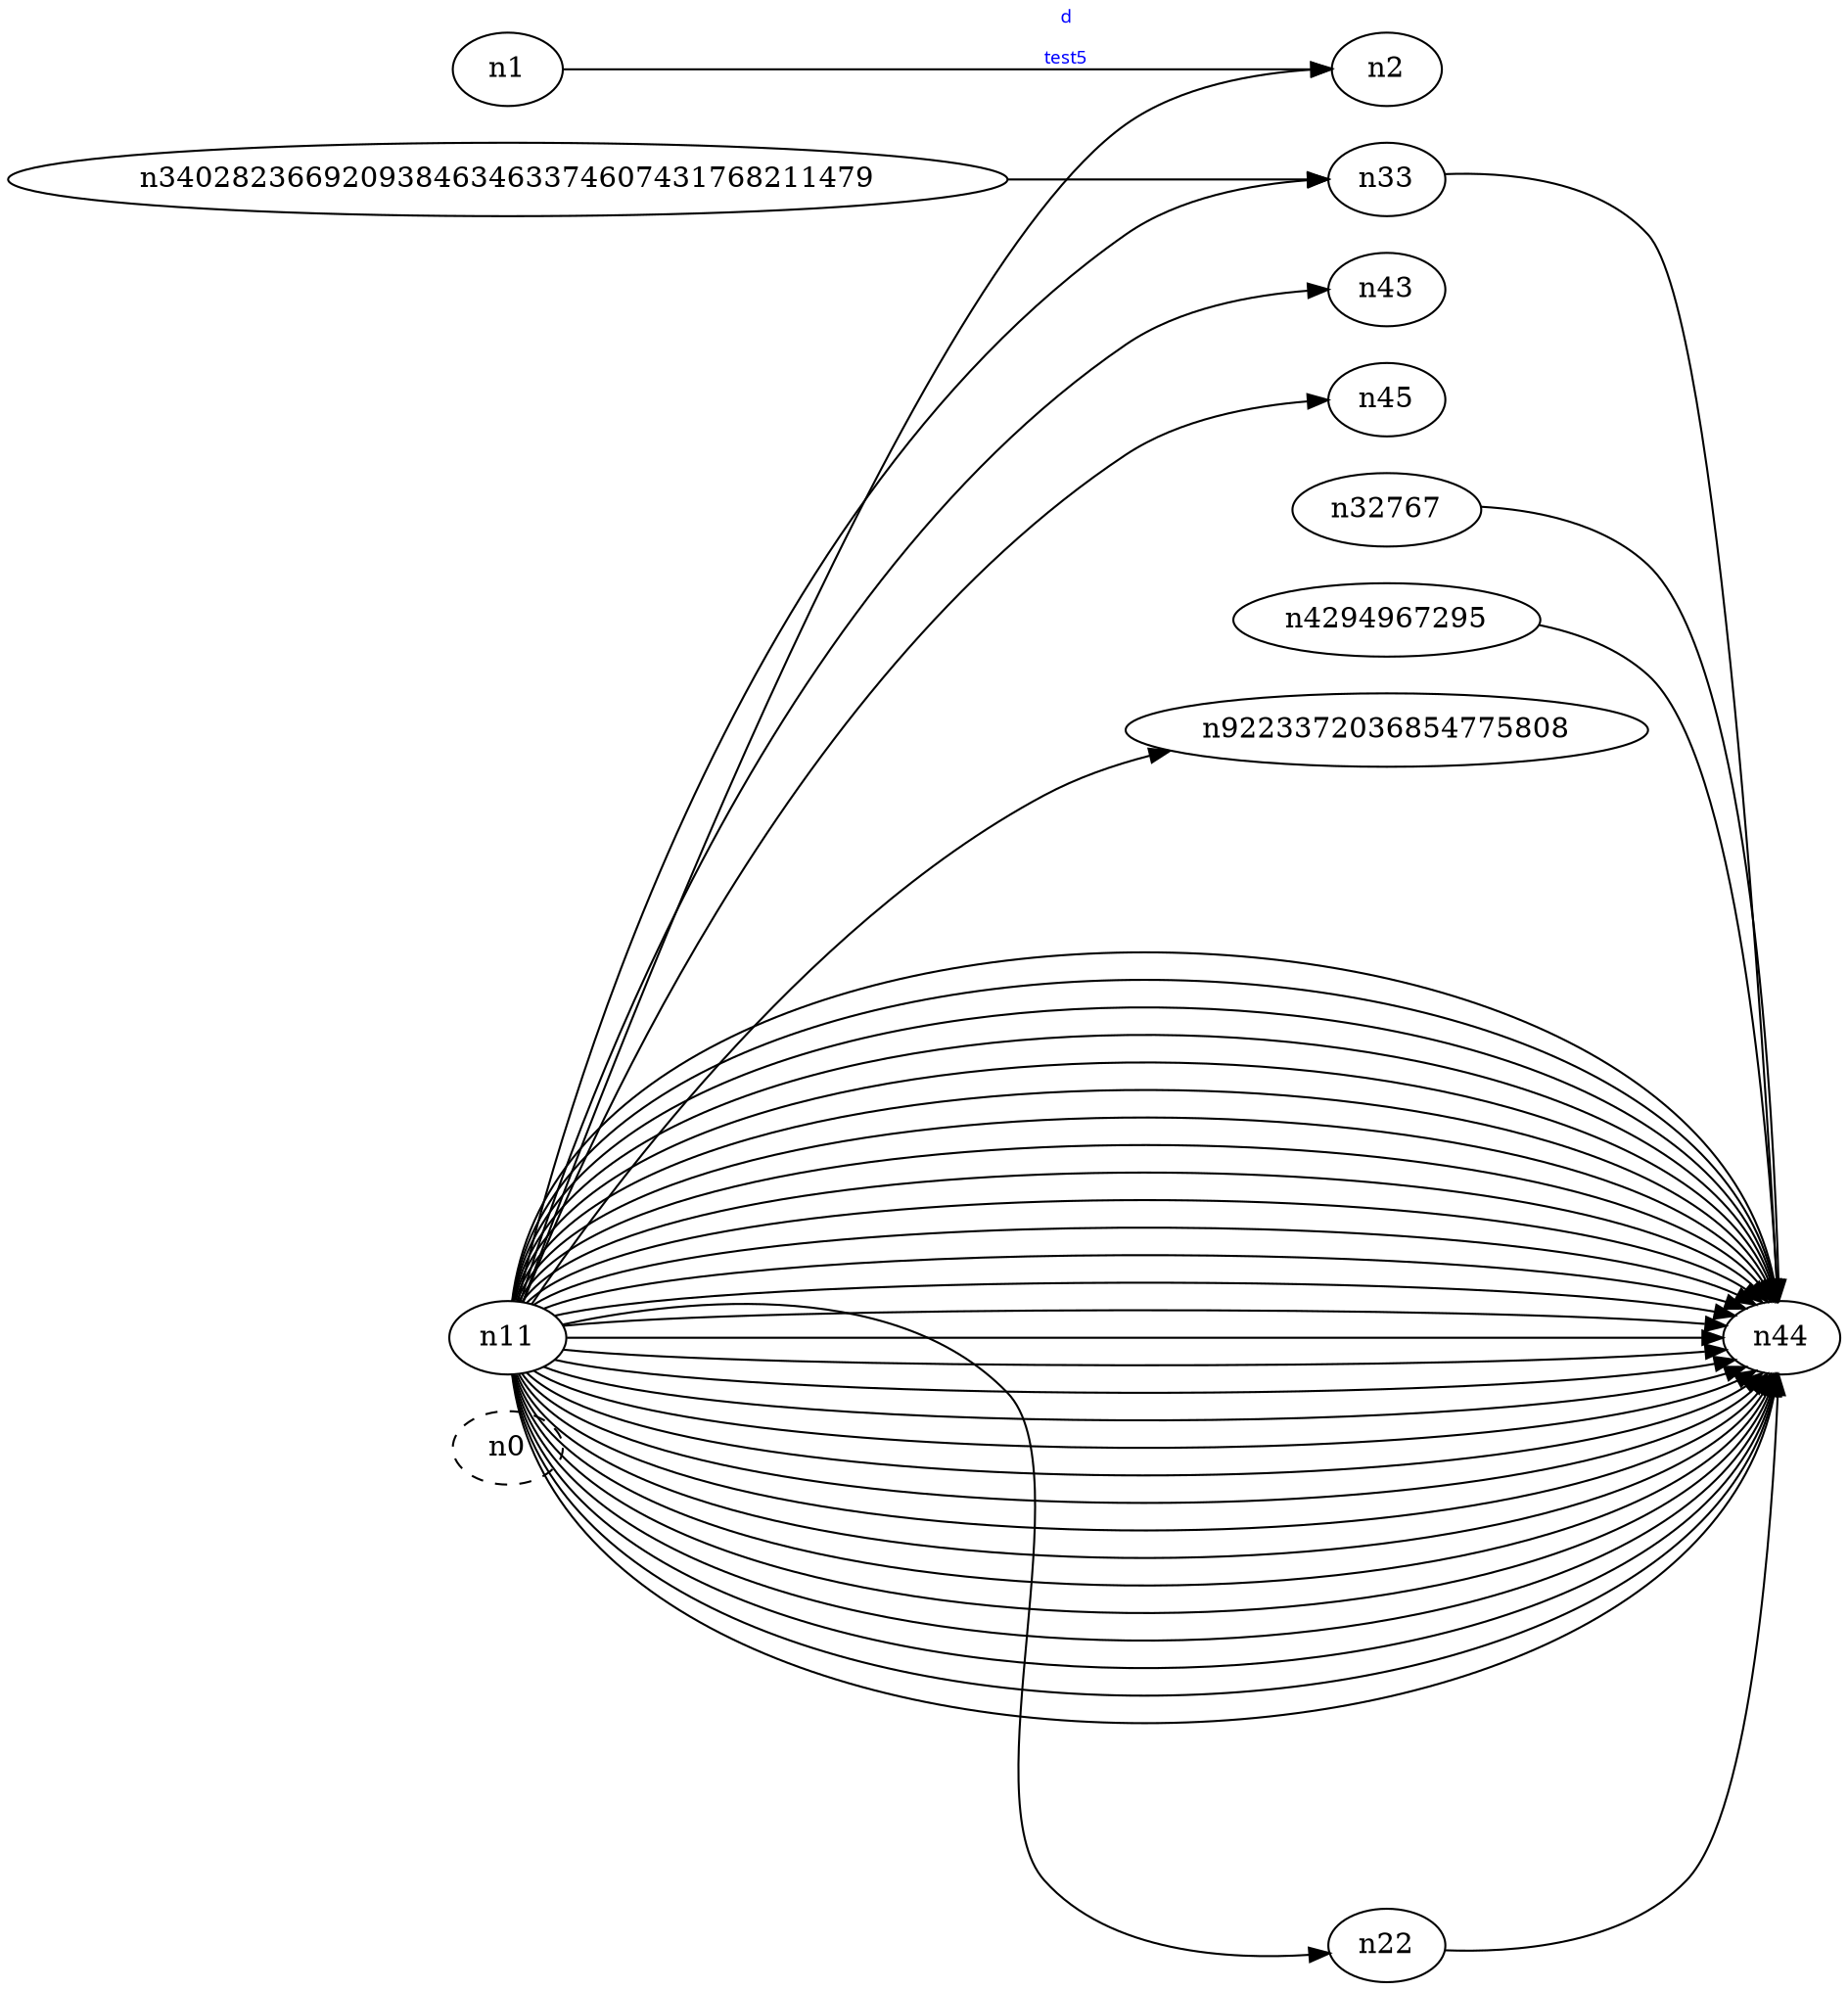 digraph test5 {
	rankdir=LR;
	fontcolor=blue; /* c0; c1; c0 -- c1 */
	n0 [style=dashed];
	n1 -> n2 [fontname="comic sans", label="d\n\l\G", fontcolor=blue, fontsize=9];
	n11 -> n22;
	n11 -> n33;
	n11 -> n44;
	n11 -> n44;
	n11 -> n44;
	n11 -> n44;
	n11 -> n44;
	n11 -> n44;
	n32767 -> n44;
	n11 -> n44;
	n11 -> n44;
	n11 -> n44;
	n11 -> n44;
	n11 -> n43;
	n11 -> n44;
	n11 -> n44;
	n11 -> n2;
	n11 -> n45;
	n11 -> n44;
	n11 -> n44;
	n11 -> n44;
	n11 -> n44;
	n11 -> n44;
	n11 -> n44;
	n11 -> n44;
	n11 -> n44;
	n11 -> n44;
	n11 -> n44;
	n11 -> n44;
	n11 -> n44;
	n11 -> n44;
	n11 -> n44;
	n11 -> n44;
	n11 -> n44;
	n11 -> n44;
	n11 -> n9223372036854775808;
	n4294967295 -> n44;
	n340282366920938463463374607431768211479 -> n33;
	n22 -> n44;
	n33 -> n44;
}
